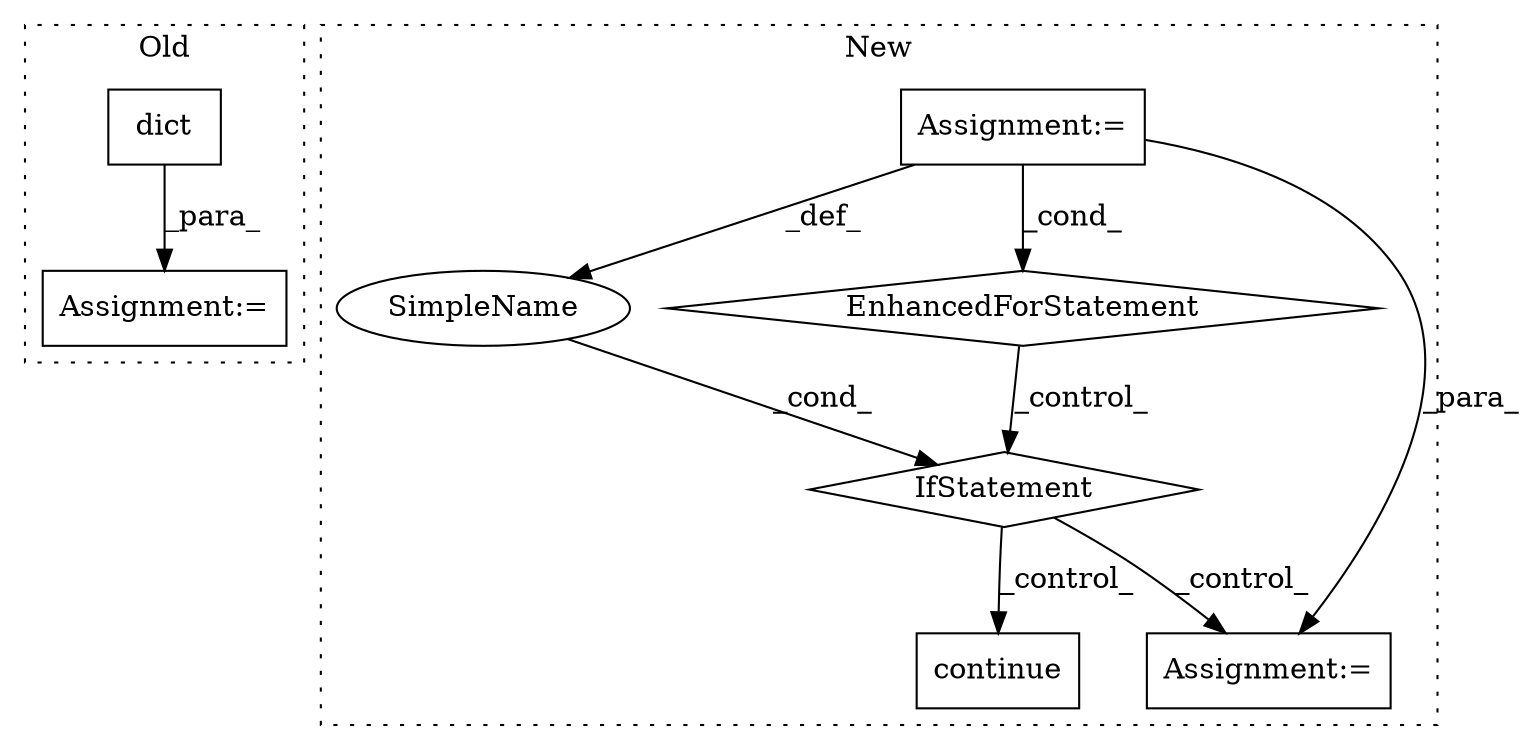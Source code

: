 digraph G {
subgraph cluster0 {
1 [label="dict" a="32" s="5454,5499" l="5,1" shape="box"];
5 [label="Assignment:=" a="7" s="5453" l="1" shape="box"];
label = "Old";
style="dotted";
}
subgraph cluster1 {
2 [label="continue" a="18" s="5468" l="9" shape="box"];
3 [label="IfStatement" a="25" s="5438,5456" l="4,2" shape="diamond"];
4 [label="SimpleName" a="42" s="" l="" shape="ellipse"];
6 [label="EnhancedForStatement" a="70" s="5275,5379" l="68,2" shape="diamond"];
7 [label="Assignment:=" a="7" s="5522" l="2" shape="box"];
8 [label="Assignment:=" a="7" s="5275,5379" l="68,2" shape="box"];
label = "New";
style="dotted";
}
1 -> 5 [label="_para_"];
3 -> 2 [label="_control_"];
3 -> 7 [label="_control_"];
4 -> 3 [label="_cond_"];
6 -> 3 [label="_control_"];
8 -> 6 [label="_cond_"];
8 -> 4 [label="_def_"];
8 -> 7 [label="_para_"];
}